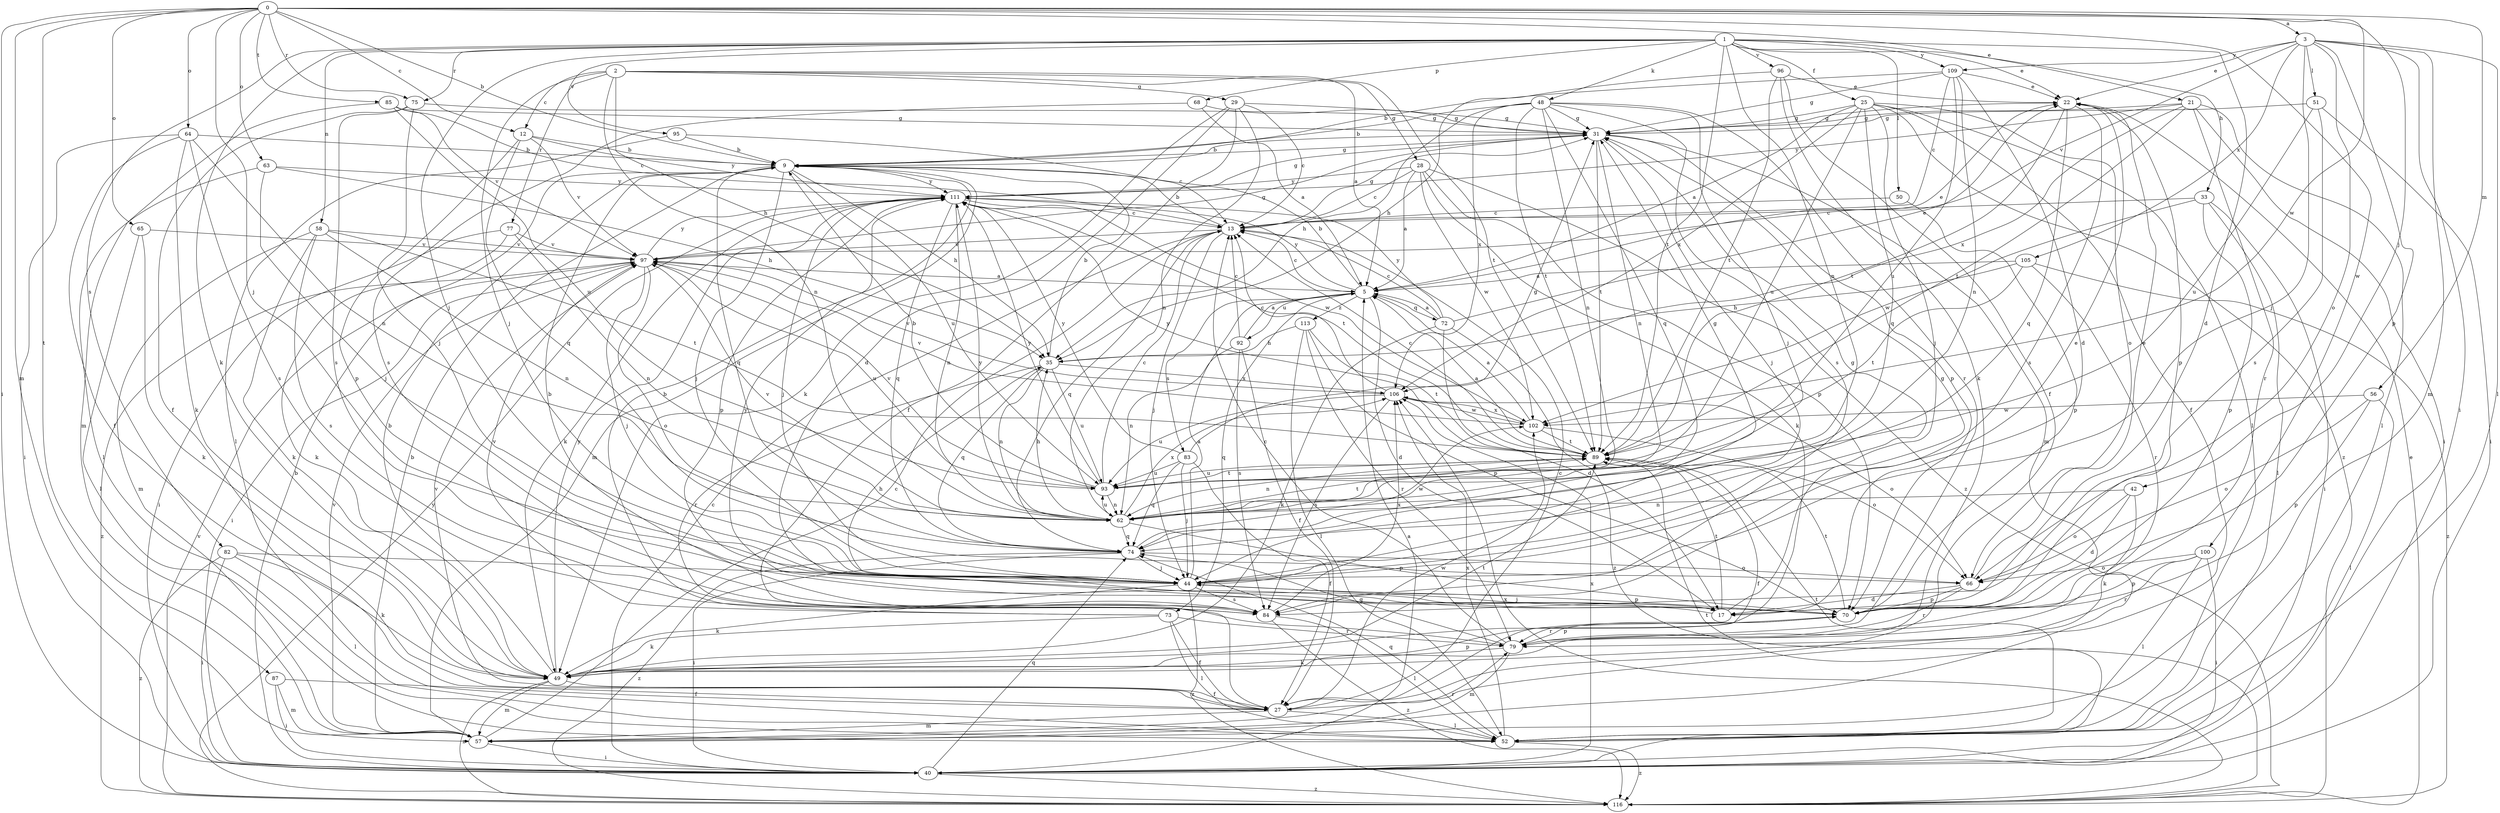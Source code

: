 strict digraph  {
0;
1;
2;
3;
5;
9;
12;
13;
17;
21;
22;
25;
27;
28;
29;
31;
33;
35;
40;
42;
44;
48;
49;
50;
51;
52;
56;
57;
58;
62;
63;
64;
65;
66;
68;
70;
72;
73;
74;
75;
77;
79;
82;
83;
84;
85;
87;
89;
92;
93;
95;
96;
97;
100;
102;
105;
106;
109;
111;
113;
116;
0 -> 3  [label=a];
0 -> 9  [label=b];
0 -> 12  [label=c];
0 -> 21  [label=e];
0 -> 40  [label=i];
0 -> 42  [label=j];
0 -> 44  [label=j];
0 -> 56  [label=m];
0 -> 57  [label=m];
0 -> 63  [label=o];
0 -> 64  [label=o];
0 -> 65  [label=o];
0 -> 75  [label=r];
0 -> 85  [label=t];
0 -> 87  [label=t];
0 -> 100  [label=w];
0 -> 102  [label=w];
1 -> 17  [label=d];
1 -> 22  [label=e];
1 -> 25  [label=f];
1 -> 33  [label=h];
1 -> 44  [label=j];
1 -> 48  [label=k];
1 -> 49  [label=k];
1 -> 50  [label=l];
1 -> 58  [label=n];
1 -> 62  [label=n];
1 -> 68  [label=p];
1 -> 75  [label=r];
1 -> 82  [label=s];
1 -> 89  [label=t];
1 -> 95  [label=v];
1 -> 96  [label=v];
1 -> 109  [label=y];
2 -> 5  [label=a];
2 -> 12  [label=c];
2 -> 28  [label=g];
2 -> 29  [label=g];
2 -> 35  [label=h];
2 -> 44  [label=j];
2 -> 62  [label=n];
2 -> 77  [label=r];
2 -> 89  [label=t];
3 -> 22  [label=e];
3 -> 40  [label=i];
3 -> 44  [label=j];
3 -> 51  [label=l];
3 -> 52  [label=l];
3 -> 57  [label=m];
3 -> 66  [label=o];
3 -> 70  [label=p];
3 -> 97  [label=v];
3 -> 105  [label=x];
3 -> 109  [label=y];
5 -> 9  [label=b];
5 -> 13  [label=c];
5 -> 17  [label=d];
5 -> 22  [label=e];
5 -> 72  [label=q];
5 -> 73  [label=q];
5 -> 83  [label=s];
5 -> 92  [label=u];
5 -> 111  [label=y];
5 -> 113  [label=z];
9 -> 31  [label=g];
9 -> 35  [label=h];
9 -> 44  [label=j];
9 -> 57  [label=m];
9 -> 74  [label=q];
9 -> 93  [label=u];
9 -> 111  [label=y];
12 -> 9  [label=b];
12 -> 70  [label=p];
12 -> 74  [label=q];
12 -> 97  [label=v];
12 -> 111  [label=y];
13 -> 9  [label=b];
13 -> 31  [label=g];
13 -> 44  [label=j];
13 -> 74  [label=q];
13 -> 97  [label=v];
17 -> 31  [label=g];
17 -> 35  [label=h];
17 -> 89  [label=t];
17 -> 111  [label=y];
21 -> 31  [label=g];
21 -> 40  [label=i];
21 -> 52  [label=l];
21 -> 79  [label=r];
21 -> 89  [label=t];
21 -> 106  [label=x];
21 -> 111  [label=y];
22 -> 31  [label=g];
22 -> 70  [label=p];
22 -> 74  [label=q];
22 -> 84  [label=s];
22 -> 89  [label=t];
25 -> 5  [label=a];
25 -> 27  [label=f];
25 -> 31  [label=g];
25 -> 44  [label=j];
25 -> 52  [label=l];
25 -> 66  [label=o];
25 -> 74  [label=q];
25 -> 93  [label=u];
25 -> 106  [label=x];
25 -> 116  [label=z];
27 -> 13  [label=c];
27 -> 52  [label=l];
27 -> 57  [label=m];
27 -> 97  [label=v];
27 -> 102  [label=w];
28 -> 5  [label=a];
28 -> 13  [label=c];
28 -> 49  [label=k];
28 -> 70  [label=p];
28 -> 102  [label=w];
28 -> 111  [label=y];
28 -> 116  [label=z];
29 -> 13  [label=c];
29 -> 17  [label=d];
29 -> 27  [label=f];
29 -> 31  [label=g];
29 -> 49  [label=k];
29 -> 62  [label=n];
31 -> 9  [label=b];
31 -> 44  [label=j];
31 -> 57  [label=m];
31 -> 62  [label=n];
31 -> 70  [label=p];
31 -> 89  [label=t];
33 -> 13  [label=c];
33 -> 40  [label=i];
33 -> 52  [label=l];
33 -> 70  [label=p];
33 -> 102  [label=w];
35 -> 9  [label=b];
35 -> 62  [label=n];
35 -> 74  [label=q];
35 -> 79  [label=r];
35 -> 93  [label=u];
35 -> 106  [label=x];
40 -> 5  [label=a];
40 -> 9  [label=b];
40 -> 13  [label=c];
40 -> 74  [label=q];
40 -> 89  [label=t];
40 -> 106  [label=x];
40 -> 116  [label=z];
42 -> 17  [label=d];
42 -> 49  [label=k];
42 -> 62  [label=n];
42 -> 66  [label=o];
44 -> 5  [label=a];
44 -> 22  [label=e];
44 -> 31  [label=g];
44 -> 49  [label=k];
44 -> 70  [label=p];
44 -> 84  [label=s];
44 -> 116  [label=z];
48 -> 9  [label=b];
48 -> 31  [label=g];
48 -> 35  [label=h];
48 -> 44  [label=j];
48 -> 62  [label=n];
48 -> 74  [label=q];
48 -> 79  [label=r];
48 -> 84  [label=s];
48 -> 89  [label=t];
48 -> 106  [label=x];
49 -> 9  [label=b];
49 -> 27  [label=f];
49 -> 57  [label=m];
49 -> 70  [label=p];
49 -> 89  [label=t];
49 -> 111  [label=y];
49 -> 116  [label=z];
50 -> 13  [label=c];
50 -> 70  [label=p];
51 -> 31  [label=g];
51 -> 40  [label=i];
51 -> 84  [label=s];
51 -> 93  [label=u];
52 -> 74  [label=q];
52 -> 89  [label=t];
52 -> 106  [label=x];
52 -> 116  [label=z];
56 -> 52  [label=l];
56 -> 66  [label=o];
56 -> 70  [label=p];
56 -> 102  [label=w];
57 -> 9  [label=b];
57 -> 13  [label=c];
57 -> 40  [label=i];
57 -> 79  [label=r];
57 -> 97  [label=v];
58 -> 49  [label=k];
58 -> 57  [label=m];
58 -> 62  [label=n];
58 -> 84  [label=s];
58 -> 89  [label=t];
58 -> 97  [label=v];
62 -> 31  [label=g];
62 -> 35  [label=h];
62 -> 70  [label=p];
62 -> 74  [label=q];
62 -> 89  [label=t];
62 -> 93  [label=u];
62 -> 97  [label=v];
62 -> 106  [label=x];
62 -> 111  [label=y];
63 -> 35  [label=h];
63 -> 44  [label=j];
63 -> 52  [label=l];
63 -> 111  [label=y];
64 -> 9  [label=b];
64 -> 27  [label=f];
64 -> 40  [label=i];
64 -> 49  [label=k];
64 -> 62  [label=n];
64 -> 84  [label=s];
65 -> 49  [label=k];
65 -> 52  [label=l];
65 -> 97  [label=v];
66 -> 17  [label=d];
66 -> 22  [label=e];
66 -> 70  [label=p];
66 -> 79  [label=r];
68 -> 5  [label=a];
68 -> 31  [label=g];
68 -> 84  [label=s];
70 -> 44  [label=j];
70 -> 79  [label=r];
70 -> 89  [label=t];
72 -> 5  [label=a];
72 -> 13  [label=c];
72 -> 17  [label=d];
72 -> 22  [label=e];
72 -> 49  [label=k];
72 -> 111  [label=y];
72 -> 116  [label=z];
73 -> 9  [label=b];
73 -> 27  [label=f];
73 -> 49  [label=k];
73 -> 52  [label=l];
73 -> 79  [label=r];
73 -> 97  [label=v];
74 -> 40  [label=i];
74 -> 44  [label=j];
74 -> 66  [label=o];
74 -> 102  [label=w];
74 -> 116  [label=z];
75 -> 27  [label=f];
75 -> 31  [label=g];
75 -> 44  [label=j];
75 -> 84  [label=s];
77 -> 40  [label=i];
77 -> 49  [label=k];
77 -> 62  [label=n];
77 -> 97  [label=v];
79 -> 13  [label=c];
79 -> 49  [label=k];
79 -> 57  [label=m];
79 -> 70  [label=p];
79 -> 74  [label=q];
82 -> 40  [label=i];
82 -> 44  [label=j];
82 -> 49  [label=k];
82 -> 52  [label=l];
82 -> 116  [label=z];
83 -> 27  [label=f];
83 -> 31  [label=g];
83 -> 44  [label=j];
83 -> 74  [label=q];
83 -> 93  [label=u];
83 -> 111  [label=y];
84 -> 9  [label=b];
84 -> 52  [label=l];
84 -> 106  [label=x];
84 -> 116  [label=z];
85 -> 13  [label=c];
85 -> 31  [label=g];
85 -> 57  [label=m];
85 -> 93  [label=u];
85 -> 97  [label=v];
87 -> 27  [label=f];
87 -> 40  [label=i];
87 -> 57  [label=m];
89 -> 5  [label=a];
89 -> 13  [label=c];
89 -> 27  [label=f];
89 -> 62  [label=n];
89 -> 93  [label=u];
89 -> 111  [label=y];
92 -> 5  [label=a];
92 -> 13  [label=c];
92 -> 27  [label=f];
92 -> 62  [label=n];
92 -> 84  [label=s];
93 -> 9  [label=b];
93 -> 13  [label=c];
93 -> 62  [label=n];
93 -> 89  [label=t];
93 -> 97  [label=v];
93 -> 111  [label=y];
95 -> 9  [label=b];
95 -> 13  [label=c];
95 -> 52  [label=l];
96 -> 22  [label=e];
96 -> 27  [label=f];
96 -> 35  [label=h];
96 -> 49  [label=k];
96 -> 89  [label=t];
97 -> 5  [label=a];
97 -> 31  [label=g];
97 -> 40  [label=i];
97 -> 44  [label=j];
97 -> 66  [label=o];
97 -> 93  [label=u];
97 -> 111  [label=y];
97 -> 116  [label=z];
100 -> 40  [label=i];
100 -> 52  [label=l];
100 -> 66  [label=o];
100 -> 70  [label=p];
100 -> 79  [label=r];
102 -> 5  [label=a];
102 -> 66  [label=o];
102 -> 89  [label=t];
102 -> 97  [label=v];
102 -> 106  [label=x];
105 -> 5  [label=a];
105 -> 35  [label=h];
105 -> 79  [label=r];
105 -> 89  [label=t];
105 -> 116  [label=z];
106 -> 13  [label=c];
106 -> 66  [label=o];
106 -> 84  [label=s];
106 -> 93  [label=u];
106 -> 97  [label=v];
106 -> 102  [label=w];
109 -> 9  [label=b];
109 -> 13  [label=c];
109 -> 17  [label=d];
109 -> 22  [label=e];
109 -> 31  [label=g];
109 -> 62  [label=n];
109 -> 93  [label=u];
111 -> 13  [label=c];
111 -> 31  [label=g];
111 -> 44  [label=j];
111 -> 49  [label=k];
111 -> 62  [label=n];
111 -> 70  [label=p];
111 -> 74  [label=q];
111 -> 89  [label=t];
111 -> 102  [label=w];
113 -> 35  [label=h];
113 -> 52  [label=l];
113 -> 70  [label=p];
113 -> 79  [label=r];
113 -> 89  [label=t];
116 -> 22  [label=e];
116 -> 97  [label=v];
116 -> 106  [label=x];
116 -> 111  [label=y];
}
